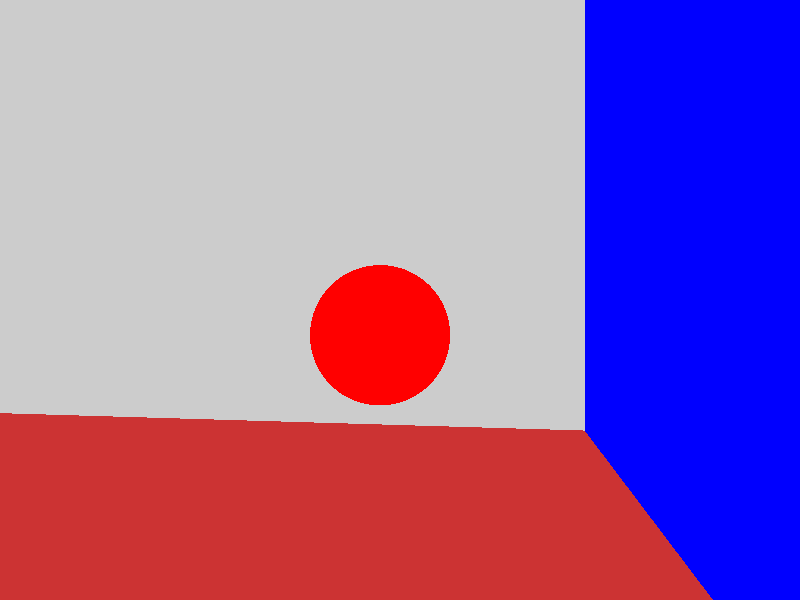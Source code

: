 // cs473, simple color bleeding set up

camera {
  location  <-2, 0, 14>
  up        <0,  1,  0>
  right     <1.333333, 0,  0>
  look_at   <0, 0, 0>
}


light_source {<5, 10, 5> color rgb <0.7, 0.7, 0.7>}

// floor
plane {<0, 1, 0>, -3
  pigment {color rgb <0.8, 0.2, 0.2>}
  finish {ambient 0.1 diffuse 0.8 reflection 0.8}
  translate <0, -1, 0>
}

// back wall
plane {<0, 0, 1>, -5
  pigment {color rgb <0.8, 0.8, 0.8>}
  finish {ambient 0.1 diffuse 0.8}
}

// right side wall
plane {<1, 0, 0>, -5 
    pigment {color rgb <0.0, 0.0, 1.0>}
    finish {ambient 0.1 diffuse 0.8 reflection 0.4}    
}

sphere {<2.0, -1.0, -3.0>, 2.0
  pigment {color rgbf <1.0, 0.0, 0.0>}
  finish {ambient 0.1 diffuse 0.8 reflection 0.2}
  translate <-1.0, 0, 0>    
}
